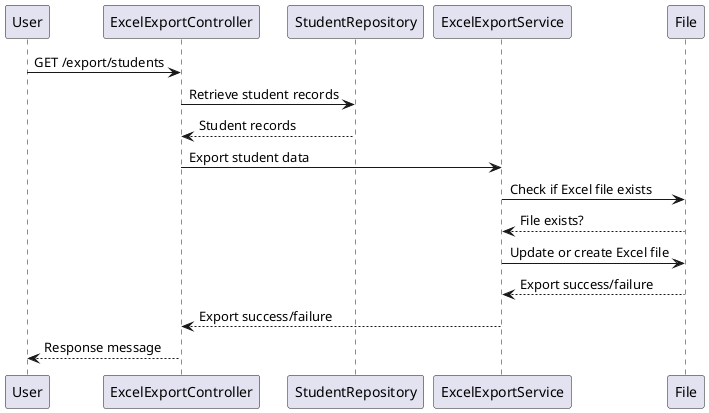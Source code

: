 @startuml

participant "User" as User
participant "ExcelExportController" as EEC
participant "StudentRepository" as SR
participant "ExcelExportService" as EES
participant "File" as File

User -> EEC : GET /export/students
EEC -> SR : Retrieve student records
SR --> EEC : Student records
EEC -> EES : Export student data
EES -> File : Check if Excel file exists
File --> EES : File exists?
EES -> File : Update or create Excel file
File --> EES : Export success/failure
EES --> EEC : Export success/failure
EEC --> User : Response message

@enduml
